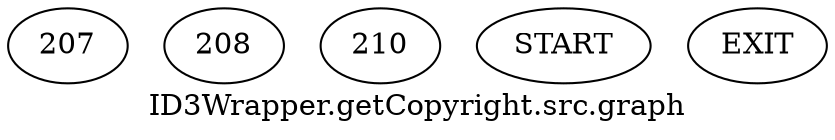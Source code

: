 /* --------------------------------------------------- */
/* Generated by Dr. Garbage Control Flow Graph Factory */
/* http://www.drgarbage.com                            */
/* Version: 4.5.0.201508311741                         */
/* Retrieved on: 2020-01-18 16:12:25.760               */
/* --------------------------------------------------- */
digraph "ID3Wrapper.getCopyright.src.graph" {
 graph [label="ID3Wrapper.getCopyright.src.graph"];
 2 [label="207" ]
 3 [label="208" ]
 4 [label="210" ]
 5 [label="START" ]
 6 [label="EXIT" ]
 5  2 
 2  3 
 2  4
 3  6 
 4  6 
}
